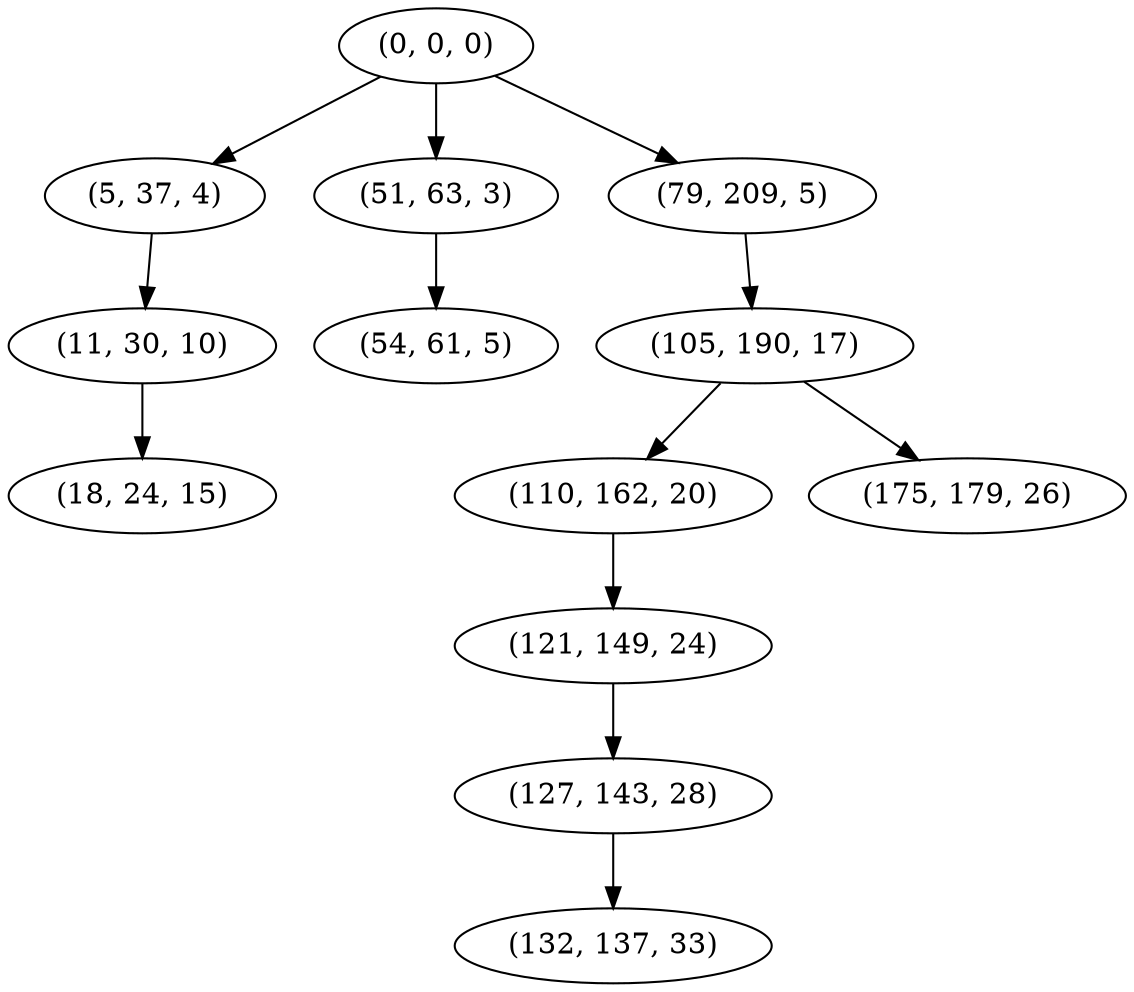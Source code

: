 digraph tree {
    "(0, 0, 0)";
    "(5, 37, 4)";
    "(11, 30, 10)";
    "(18, 24, 15)";
    "(51, 63, 3)";
    "(54, 61, 5)";
    "(79, 209, 5)";
    "(105, 190, 17)";
    "(110, 162, 20)";
    "(121, 149, 24)";
    "(127, 143, 28)";
    "(132, 137, 33)";
    "(175, 179, 26)";
    "(0, 0, 0)" -> "(5, 37, 4)";
    "(0, 0, 0)" -> "(51, 63, 3)";
    "(0, 0, 0)" -> "(79, 209, 5)";
    "(5, 37, 4)" -> "(11, 30, 10)";
    "(11, 30, 10)" -> "(18, 24, 15)";
    "(51, 63, 3)" -> "(54, 61, 5)";
    "(79, 209, 5)" -> "(105, 190, 17)";
    "(105, 190, 17)" -> "(110, 162, 20)";
    "(105, 190, 17)" -> "(175, 179, 26)";
    "(110, 162, 20)" -> "(121, 149, 24)";
    "(121, 149, 24)" -> "(127, 143, 28)";
    "(127, 143, 28)" -> "(132, 137, 33)";
}
